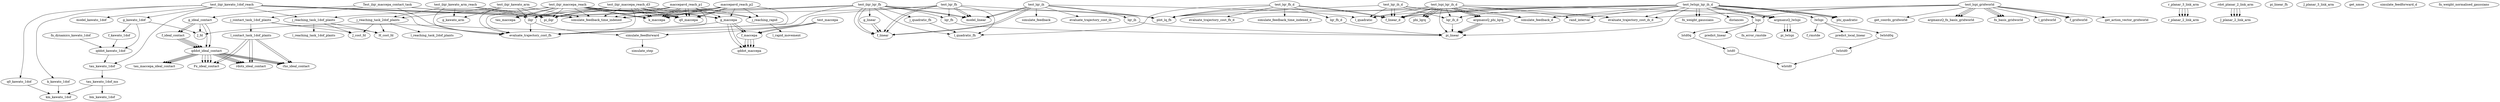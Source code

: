/* Created by mdot for Matlab */
digraph m2html {
  l_contact_task_1dof_plants -> Fx_ideal_contact;
  l_contact_task_1dof_plants -> Fx_ideal_contact;
  l_contact_task_1dof_plants -> rdotx_ideal_contact;
  l_contact_task_1dof_plants -> rdotx_ideal_contact;
  l_contact_task_1dof_plants -> rho_ideal_contact;
  l_contact_task_1dof_plants -> rho_ideal_contact;
  r_planar_3_link_arm -> r_planar_2_link_arm;
  r_planar_3_link_arm -> r_planar_2_link_arm;
  r_planar_3_link_arm -> r_planar_2_link_arm;
  r_planar_3_link_arm -> r_planar_2_link_arm;
  rdot_planar_2_link_arm -> J_planar_2_link_arm;
  rdot_planar_2_link_arm -> J_planar_2_link_arm;
  rdot_planar_2_link_arm -> J_planar_2_link_arm;
  rdot_planar_2_link_arm -> J_planar_2_link_arm;
  test_ilqr_kawato_1dof_reach -> pi_ilqr;
  test_ilqr_kawato_1dof_reach -> g_kawato_1dof;
  test_ilqr_kawato_1dof_reach -> ilqr;
  test_ilqr_kawato_1dof_reach -> j_reaching_task_1dof_plants;
  test_ilqr_kawato_1dof_reach -> k_kawato_1dof;
  test_ilqr_kawato_1dof_reach -> model_kawato_1dof;
  test_ilqr_kawato_1dof_reach -> q0_kawato_1dof;
  test_ilqr_kawato_1dof_reach -> tau_kawato_1dof;
  test_ilqr_kawato_1dof_reach -> simulate_feedback_time_indexed;
  test_ilqr_kawato_1dof_reach -> evaluate_trajectory_cost_fh;
  test_ilqr_kawato_arm -> pi_ilqr;
  test_ilqr_kawato_arm -> g_kawato_arm;
  test_ilqr_kawato_arm -> ilqr;
  test_ilqr_kawato_arm -> j_reaching_task_2dof_plants;
  test_ilqr_kawato_arm -> simulate_feedback_time_indexed;
  test_ilqr_kawato_arm -> evaluate_trajectory_cost_fh;
  test_ilqr_kawato_arm_reach -> pi_ilqr;
  test_ilqr_kawato_arm_reach -> g_kawato_arm;
  test_ilqr_kawato_arm_reach -> ilqr;
  test_ilqr_kawato_arm_reach -> j_reaching_task_2dof_plants;
  test_ilqr_kawato_arm_reach -> simulate_feedback_time_indexed;
  test_ilqr_kawato_arm_reach -> evaluate_trajectory_cost_fh;
  test_ilqr_lqr_fh -> pi_ilqr;
  test_ilqr_lqr_fh -> l_quadratic_fh;
  test_ilqr_lqr_fh -> f_linear;
  test_ilqr_lqr_fh -> f_linear;
  test_ilqr_lqr_fh -> model_linear;
  test_ilqr_lqr_fh -> model_linear;
  test_ilqr_lqr_fh -> g_linear;
  test_ilqr_lqr_fh -> ilqr;
  test_ilqr_lqr_fh -> j_quadratic_fh;
  test_ilqr_lqr_fh -> lqr_fh;
  test_ilqr_lqr_fh -> plot_lq_fh;
  test_ilqr_lqr_fh -> simulate_feedback_time_indexed;
  test_ilqr_lqr_fh -> evaluate_trajectory_cost_fh;
  test_ilqr_maccepa_reach -> pi_ilqr;
  test_ilqr_maccepa_reach -> g_maccepa;
  test_ilqr_maccepa_reach -> ilqr;
  test_ilqr_maccepa_reach -> j_reaching_task_1dof_plants;
  test_ilqr_maccepa_reach -> k_maccepa;
  test_ilqr_maccepa_reach -> k_maccepa;
  test_ilqr_maccepa_reach -> q0_maccepa;
  test_ilqr_maccepa_reach -> q0_maccepa;
  test_ilqr_maccepa_reach -> tau_maccepa;
  test_ilqr_maccepa_reach -> tau_maccepa;
  test_ilqr_maccepa_reach -> simulate_feedback_time_indexed;
  test_ilqr_maccepa_reach -> evaluate_trajectory_cost_fh;
  test_lqr_fh -> l_quadratic_fh;
  test_lqr_fh -> f_linear;
  test_lqr_fh -> f_linear;
  test_lqr_fh -> model_linear;
  test_lqr_fh -> model_linear;
  test_lqr_fh -> lqr_fh;
  test_lqr_fh -> plot_lq_fh;
  test_lqr_fh -> simulate_feedback_time_indexed;
  test_lqr_fh -> evaluate_trajectory_cost_fh;
  test_lqr_fh_d -> l_quadratic_fh;
  test_lqr_fh_d -> f_linear_d;
  test_lqr_fh_d -> f_linear_d;
  test_lqr_fh_d -> lqr_fh_d;
  test_lqr_fh_d -> plot_lq_fh;
  test_lqr_fh_d -> simulate_feedback_time_indexed_d;
  test_lqr_fh_d -> evaluate_trajectory_cost_fh_d;
  test_lqr_ih -> l_quadratic;
  test_lqr_ih -> f_linear;
  test_lqr_ih -> f_linear;
  test_lqr_ih -> model_linear;
  test_lqr_ih -> model_linear;
  test_lqr_ih -> lqr_ih;
  test_lqr_ih -> plot_lq_fh;
  test_lqr_ih -> simulate_feedback;
  test_lqr_ih -> evaluate_trajectory_cost_ih;
  test_lqr_ih_d -> l_quadratic;
  test_lqr_ih_d -> f_linear_d;
  test_lqr_ih_d -> f_linear_d;
  test_lqr_ih_d -> lqr_ih_d;
  test_lqr_ih_d -> plot_lq_fh;
  test_lqr_ih_d -> simulate_feedback_d;
  test_lqr_ih_d -> evaluate_trajectory_cost_ih_d;
  test_lspi_gridworld -> l_gridworld;
  test_lspi_gridworld -> f_gridworld;
  test_lspi_gridworld -> f_gridworld;
  test_lspi_gridworld -> lspi;
  test_lspi_gridworld -> get_action_vector_gridworld;
  test_lspi_gridworld -> get_coords_gridworld;
  test_lspi_gridworld -> simulate_feedback_d;
  test_lspi_gridworld -> evaluate_trajectory_cost_ih_d;
  test_lspi_gridworld -> argmaxuQ_fn_basis_gridworld;
  test_lspi_gridworld -> argmaxuQ_fn_basis_gridworld;
  test_lspi_gridworld -> argmaxuQ_fn_basis_gridworld;
  test_lspi_gridworld -> fn_basis_gridworld;
  test_lspi_gridworld -> fn_basis_gridworld;
  test_lspi_gridworld -> fn_basis_gridworld;
  test_lspi_lqr_ih_d -> pi_linear;
  test_lspi_lqr_ih_d -> l_quadratic;
  test_lspi_lqr_ih_d -> f_linear_d;
  test_lspi_lqr_ih_d -> f_linear_d;
  test_lspi_lqr_ih_d -> lqr_ih_d;
  test_lspi_lqr_ih_d -> lspi;
  test_lspi_lqr_ih_d -> rand_interval;
  test_lspi_lqr_ih_d -> plot_lq_fh;
  test_lspi_lqr_ih_d -> simulate_feedback_d;
  test_lspi_lqr_ih_d -> evaluate_trajectory_cost_ih_d;
  test_lspi_lqr_ih_d -> argmaxuQ_phi_lqrq;
  test_lspi_lqr_ih_d -> argmaxuQ_phi_lqrq;
  test_lspi_lqr_ih_d -> argmaxuQ_phi_lqrq;
  test_lspi_lqr_ih_d -> phi_lqrq;
  test_lspi_lqr_ih_d -> phi_lqrq;
  test_lspi_lqr_ih_d -> phi_lqrq;
  test_lwlspi_lqr_ih_d -> pi_linear;
  test_lwlspi_lqr_ih_d -> l_quadratic;
  test_lwlspi_lqr_ih_d -> f_linear_d;
  test_lwlspi_lqr_ih_d -> f_linear_d;
  test_lwlspi_lqr_ih_d -> lqr_ih_d;
  test_lwlspi_lqr_ih_d -> distances;
  test_lwlspi_lqr_ih_d -> lwlspi;
  test_lwlspi_lqr_ih_d -> rand_interval;
  test_lwlspi_lqr_ih_d -> plot_lq_fh;
  test_lwlspi_lqr_ih_d -> simulate_feedback_d;
  test_lwlspi_lqr_ih_d -> evaluate_trajectory_cost_ih_d;
  test_lwlspi_lqr_ih_d -> argmaxuQ_lwlspi;
  test_lwlspi_lqr_ih_d -> argmaxuQ_lwlspi;
  test_lwlspi_lqr_ih_d -> argmaxuQ_lwlspi;
  test_lwlspi_lqr_ih_d -> phi_quadratic;
  test_lwlspi_lqr_ih_d -> phi_quadratic;
  test_lwlspi_lqr_ih_d -> phi_quadratic;
  test_lwlspi_lqr_ih_d -> fn_weight_gaussians;
  test_lwlspi_lqr_ih_d -> fn_weight_gaussians;
  g_ideal_contact -> J_fd;
  g_ideal_contact -> f_ideal_contact;
  g_ideal_contact -> f_ideal_contact;
  g_ideal_contact -> qddot_ideal_contact;
  g_ideal_contact -> qddot_ideal_contact;
  g_kawato_1dof -> J_fd;
  g_kawato_1dof -> f_kawato_1dof;
  g_kawato_1dof -> qddot_kawato_1dof;
  g_linear -> f_linear;
  g_linear -> f_linear;
  g_maccepa -> J_fd;
  g_maccepa -> f_maccepa;
  g_maccepa -> f_maccepa;
  g_maccepa -> qddot_maccepa;
  g_maccepa -> qddot_maccepa;
  ilqr -> simulate_feedforward;
  ilqr -> evaluate_trajectory_cost_fh;
  j_contact_task_1dof_plants -> l_contact_task_1dof_plants;
  j_contact_task_1dof_plants -> H_cost_fd;
  j_contact_task_1dof_plants -> J_cost_fd;
  j_quadratic_fh -> l_quadratic_fh;
  j_reaching_rapid -> l_rapid_movement;
  j_reaching_task_1dof_plants -> l_reaching_task_1dof_plants;
  j_reaching_task_1dof_plants -> H_cost_fd;
  j_reaching_task_1dof_plants -> J_cost_fd;
  j_reaching_task_2dof_plants -> l_reaching_task_2dof_plants;
  j_reaching_task_2dof_plants -> H_cost_fd;
  j_reaching_task_2dof_plants -> J_cost_fd;
  f_kawato_1dof -> qddot_kawato_1dof;
  fn_dynamics_kawato_1dof -> qddot_kawato_1dof;
  k_kawato_1dof -> km_kawato_1dof;
  q0_kawato_1dof -> km_kawato_1dof;
  qddot_kawato_1dof -> tau_kawato_1dof;
  tau_kawato_1dof -> tau_kawato_1dof_mx;
  tau_kawato_1dof_mx -> bm_kawato_1dof;
  tau_kawato_1dof_mx -> km_kawato_1dof;
  lqr_fh -> pi_linear;
  lqr_fh_d -> pi_linear;
  lqr_ih -> pi_linear;
  lqr_ih_d -> pi_linear;
  lspi -> fn_error_rmstde;
  lspi -> lstd0q;
  lspi -> predict_linear;
  lstd0 -> wlstd0;
  lstd0q -> lstd0;
  lwlspi -> f_rmstde;
  lwlspi -> lwlstd0q;
  lwlspi -> predict_local_linear;
  lwlstd0 -> wlstd0;
  lwlstd0q -> lwlstd0;
  f_ideal_contact -> qddot_ideal_contact;
  f_ideal_contact -> qddot_ideal_contact;
  f_ideal_contact -> qddot_ideal_contact;
  f_ideal_contact -> qddot_ideal_contact;
  f_maccepa -> qddot_maccepa;
  f_maccepa -> qddot_maccepa;
  f_maccepa -> qddot_maccepa;
  f_maccepa -> qddot_maccepa;
  qddot_ideal_contact -> Fx_ideal_contact;
  qddot_ideal_contact -> Fx_ideal_contact;
  qddot_ideal_contact -> rdotx_ideal_contact;
  qddot_ideal_contact -> rdotx_ideal_contact;
  qddot_ideal_contact -> rho_ideal_contact;
  qddot_ideal_contact -> rho_ideal_contact;
  qddot_ideal_contact -> tau_maccepa_ideal_contact;
  qddot_ideal_contact -> tau_maccepa_ideal_contact;
  qddot_ideal_contact -> Fx_ideal_contact;
  qddot_ideal_contact -> Fx_ideal_contact;
  qddot_ideal_contact -> rdotx_ideal_contact;
  qddot_ideal_contact -> rdotx_ideal_contact;
  qddot_ideal_contact -> rho_ideal_contact;
  qddot_ideal_contact -> rho_ideal_contact;
  qddot_ideal_contact -> tau_maccepa_ideal_contact;
  qddot_ideal_contact -> tau_maccepa_ideal_contact;
  test_maccepa -> f_maccepa;
  test_maccepa -> f_maccepa;
  test_maccepa -> simulate_feedforward;
  Test_ilqr_maccepa_contact_task -> pi_ilqr;
  Test_ilqr_maccepa_contact_task -> g_ideal_contact;
  Test_ilqr_maccepa_contact_task -> ilqr;
  Test_ilqr_maccepa_contact_task -> j_contact_task_1dof_plants;
  Test_ilqr_maccepa_contact_task -> simulate_feedback_time_indexed;
  Test_ilqr_maccepa_contact_task -> evaluate_trajectory_cost_fh;
  maccepavd_reach_p1 -> pi_ilqr;
  maccepavd_reach_p1 -> g_maccepa;
  maccepavd_reach_p1 -> ilqr;
  maccepavd_reach_p1 -> j_reaching_rapid;
  maccepavd_reach_p1 -> k_maccepa;
  maccepavd_reach_p1 -> k_maccepa;
  maccepavd_reach_p1 -> q0_maccepa;
  maccepavd_reach_p1 -> q0_maccepa;
  maccepavd_reach_p1 -> simulate_feedback_time_indexed;
  maccepavd_reach_p1 -> evaluate_trajectory_cost_fh;
  maccepavd_reach_p2 -> pi_ilqr;
  maccepavd_reach_p2 -> g_maccepa;
  maccepavd_reach_p2 -> ilqr;
  maccepavd_reach_p2 -> j_reaching_rapid;
  maccepavd_reach_p2 -> k_maccepa;
  maccepavd_reach_p2 -> k_maccepa;
  maccepavd_reach_p2 -> q0_maccepa;
  maccepavd_reach_p2 -> q0_maccepa;
  maccepavd_reach_p2 -> simulate_feedback_time_indexed;
  maccepavd_reach_p2 -> evaluate_trajectory_cost_fh;
  test_ilqr_maccepa_reach_d3 -> pi_ilqr;
  test_ilqr_maccepa_reach_d3 -> g_maccepa;
  test_ilqr_maccepa_reach_d3 -> ilqr;
  test_ilqr_maccepa_reach_d3 -> j_reaching_rapid;
  test_ilqr_maccepa_reach_d3 -> k_maccepa;
  test_ilqr_maccepa_reach_d3 -> k_maccepa;
  test_ilqr_maccepa_reach_d3 -> q0_maccepa;
  test_ilqr_maccepa_reach_d3 -> q0_maccepa;
  test_ilqr_maccepa_reach_d3 -> simulate_feedback_time_indexed;
  test_ilqr_maccepa_reach_d3 -> evaluate_trajectory_cost_fh;
  simulate_feedforward -> simulate_step;
  argmaxuQ_lwlspi -> pi_lwlspi;
  argmaxuQ_lwlspi -> pi_lwlspi;
  argmaxuQ_lwlspi -> pi_lwlspi;
  argmaxuQ_phi_lqrq -> pi_linear;
  argmaxuQ_phi_lqrq -> pi_linear;
  argmaxuQ_phi_lqrq -> pi_linear;

  pi_ilqr [URL="./control/pi_ilqr.html"];
  pi_linear [URL="./control/pi_linear.html"];
  pi_linear_fh [URL="./control/pi_linear_fh.html"];
  pi_lwlspi [URL="./control/pi_lwlspi.html"];
  l_contact_task_1dof_plants [URL="./cost/l_contact_task_1dof_plants.html"];
  l_gridworld [URL="./cost/l_gridworld.html"];
  l_quadratic [URL="./cost/l_quadratic.html"];
  l_quadratic_fh [URL="./cost/l_quadratic_fh.html"];
  l_rapid_movement [URL="./cost/l_rapid_movement.html"];
  l_reaching_task_1dof_plants [URL="./cost/l_reaching_task_1dof_plants.html"];
  l_reaching_task_2dof_plants [URL="./cost/l_reaching_task_2dof_plants.html"];
  f_gridworld [URL="./dynamics/f/f_gridworld.html"];
  f_gridworld [URL="./dynamics/f/f_gridworld.html"];
  f_linear [URL="./dynamics/f/f_linear.html"];
  f_linear [URL="./dynamics/f/f_linear.html"];
  f_linear_d [URL="./dynamics/f/f_linear_d.html"];
  f_linear_d [URL="./dynamics/f/f_linear_d.html"];
  J_planar_2_link_arm [URL="./dynamics/kinematics/J_planar_2_link_arm.html"];
  J_planar_2_link_arm [URL="./dynamics/kinematics/J_planar_2_link_arm.html"];
  J_planar_3_link_arm [URL="./dynamics/kinematics/J_planar_3_link_arm.html"];
  J_planar_3_link_arm [URL="./dynamics/kinematics/J_planar_3_link_arm.html"];
  r_planar_2_link_arm [URL="./dynamics/kinematics/r_planar_2_link_arm.html"];
  r_planar_2_link_arm [URL="./dynamics/kinematics/r_planar_2_link_arm.html"];
  r_planar_3_link_arm [URL="./dynamics/kinematics/r_planar_3_link_arm.html"];
  r_planar_3_link_arm [URL="./dynamics/kinematics/r_planar_3_link_arm.html"];
  rdot_planar_2_link_arm [URL="./dynamics/kinematics/rdot_planar_2_link_arm.html"];
  rdot_planar_2_link_arm [URL="./dynamics/kinematics/rdot_planar_2_link_arm.html"];
  model_linear [URL="./dynamics/models/model_linear.html"];
  model_linear [URL="./dynamics/models/model_linear.html"];
  f_rmstde [URL="./error/f_rmstde.html"];
  fn_error_rmstde [URL="./error/fn_error_rmstde.html"];
  get_nmse [URL="./error/get_nmse.html"];
  test_ilqr_kawato_1dof_reach [URL="./examples/test_ilqr_kawato_1dof_reach.html"];
  test_ilqr_kawato_arm [URL="./examples/test_ilqr_kawato_arm.html"];
  test_ilqr_kawato_arm_reach [URL="./examples/test_ilqr_kawato_arm_reach.html"];
  test_ilqr_lqr_fh [URL="./examples/test_ilqr_lqr_fh.html"];
  test_ilqr_maccepa_reach [URL="./examples/test_ilqr_maccepa_reach.html"];
  test_lqr_fh [URL="./examples/test_lqr_fh.html"];
  test_lqr_fh_d [URL="./examples/test_lqr_fh_d.html"];
  test_lqr_ih [URL="./examples/test_lqr_ih.html"];
  test_lqr_ih_d [URL="./examples/test_lqr_ih_d.html"];
  test_lspi_gridworld [URL="./examples/test_lspi_gridworld.html"];
  test_lspi_lqr_ih_d [URL="./examples/test_lspi_lqr_ih_d.html"];
  test_lwlspi_lqr_ih_d [URL="./examples/test_lwlspi_lqr_ih_d.html"];
  H_cost_fd [URL="./ilqg/H_cost_fd.html"];
  J_cost_fd [URL="./ilqg/J_cost_fd.html"];
  J_fd [URL="./ilqg/J_fd.html"];
  g_ideal_contact [URL="./ilqg/g_ideal_contact.html"];
  g_kawato_1dof [URL="./ilqg/g_kawato_1dof.html"];
  g_kawato_arm [URL="./ilqg/g_kawato_arm.html"];
  g_linear [URL="./ilqg/g_linear.html"];
  g_maccepa [URL="./ilqg/g_maccepa.html"];
  ilqr [URL="./ilqg/ilqr.html"];
  j_contact_task_1dof_plants [URL="./ilqg/j_contact_task_1dof_plants.html"];
  j_quadratic_fh [URL="./ilqg/j_quadratic_fh.html"];
  j_reaching_rapid [URL="./ilqg/j_reaching_rapid.html"];
  j_reaching_task_1dof_plants [URL="./ilqg/j_reaching_task_1dof_plants.html"];
  j_reaching_task_2dof_plants [URL="./ilqg/j_reaching_task_2dof_plants.html"];
  bm_kawato_1dof [URL="./kawato_1dof/bm_kawato_1dof.html"];
  f_kawato_1dof [URL="./kawato_1dof/f_kawato_1dof.html"];
  fn_dynamics_kawato_1dof [URL="./kawato_1dof/fn_dynamics_kawato_1dof.html"];
  k_kawato_1dof [URL="./kawato_1dof/k_kawato_1dof.html"];
  km_kawato_1dof [URL="./kawato_1dof/km_kawato_1dof.html"];
  model_kawato_1dof [URL="./kawato_1dof/model_kawato_1dof.html"];
  q0_kawato_1dof [URL="./kawato_1dof/q0_kawato_1dof.html"];
  qddot_kawato_1dof [URL="./kawato_1dof/qddot_kawato_1dof.html"];
  tau_kawato_1dof [URL="./kawato_1dof/tau_kawato_1dof.html"];
  tau_kawato_1dof_mx [URL="./kawato_1dof/tau_kawato_1dof_mx.html"];
  lqr_fh [URL="./lqr/lqr_fh.html"];
  lqr_fh_d [URL="./lqr/lqr_fh_d.html"];
  lqr_ih [URL="./lqr/lqr_ih.html"];
  lqr_ih_d [URL="./lqr/lqr_ih_d.html"];
  distances [URL="./lspi/distances.html"];
  lspi [URL="./lspi/lspi.html"];
  lstd0 [URL="./lspi/lstd0.html"];
  lstd0q [URL="./lspi/lstd0q.html"];
  lwlspi [URL="./lspi/lwlspi.html"];
  lwlstd0 [URL="./lspi/lwlstd0.html"];
  lwlstd0q [URL="./lspi/lwlstd0q.html"];
  rand_interval [URL="./lspi/rand_interval.html"];
  wlstd0 [URL="./lspi/wlstd0.html"];
  Fx_ideal_contact [URL="./maccepa/m-files/Fx_ideal_contact.html"];
  Fx_ideal_contact [URL="./maccepa/m-files/Fx_ideal_contact.html"];
  f_ideal_contact [URL="./maccepa/m-files/f_ideal_contact.html"];
  f_ideal_contact [URL="./maccepa/m-files/f_ideal_contact.html"];
  f_maccepa [URL="./maccepa/m-files/f_maccepa.html"];
  f_maccepa [URL="./maccepa/m-files/f_maccepa.html"];
  k_maccepa [URL="./maccepa/m-files/k_maccepa.html"];
  k_maccepa [URL="./maccepa/m-files/k_maccepa.html"];
  q0_maccepa [URL="./maccepa/m-files/q0_maccepa.html"];
  q0_maccepa [URL="./maccepa/m-files/q0_maccepa.html"];
  qddot_ideal_contact [URL="./maccepa/m-files/qddot_ideal_contact.html"];
  qddot_ideal_contact [URL="./maccepa/m-files/qddot_ideal_contact.html"];
  qddot_maccepa [URL="./maccepa/m-files/qddot_maccepa.html"];
  qddot_maccepa [URL="./maccepa/m-files/qddot_maccepa.html"];
  rdotx_ideal_contact [URL="./maccepa/m-files/rdotx_ideal_contact.html"];
  rdotx_ideal_contact [URL="./maccepa/m-files/rdotx_ideal_contact.html"];
  rho_ideal_contact [URL="./maccepa/m-files/rho_ideal_contact.html"];
  rho_ideal_contact [URL="./maccepa/m-files/rho_ideal_contact.html"];
  tau_maccepa [URL="./maccepa/m-files/tau_maccepa.html"];
  tau_maccepa [URL="./maccepa/m-files/tau_maccepa.html"];
  tau_maccepa_ideal_contact [URL="./maccepa/m-files/tau_maccepa_ideal_contact.html"];
  tau_maccepa_ideal_contact [URL="./maccepa/m-files/tau_maccepa_ideal_contact.html"];
  test_maccepa [URL="./maccepa/test_maccepa.html"];
  Test_ilqr_maccepa_contact_task [URL="./optimize/Test_ilqr_maccepa_contact_task.html"];
  maccepavd_reach_p1 [URL="./optimize/maccepavd_reach_p1.html"];
  maccepavd_reach_p2 [URL="./optimize/maccepavd_reach_p2.html"];
  test_ilqr_maccepa_reach_d3 [URL="./optimize/test_ilqr_maccepa_reach_d3.html"];
  get_action_vector_gridworld [URL="./plot/get_action_vector_gridworld.html"];
  get_coords_gridworld [URL="./plot/get_coords_gridworld.html"];
  plot_lq_fh [URL="./plot/plot_lq_fh.html"];
  predict_linear [URL="./predict/predict_linear.html"];
  predict_local_linear [URL="./predict/predict_local_linear.html"];
  simulate_feedback [URL="./simulate/simulate_feedback.html"];
  simulate_feedback_d [URL="./simulate/simulate_feedback_d.html"];
  simulate_feedback_time_indexed [URL="./simulate/simulate_feedback_time_indexed.html"];
  simulate_feedback_time_indexed_d [URL="./simulate/simulate_feedback_time_indexed_d.html"];
  simulate_feedforward [URL="./simulate/simulate_feedforward.html"];
  simulate_feedforward_d [URL="./simulate/simulate_feedforward_d.html"];
  simulate_step [URL="./simulate/simulate_step.html"];
  evaluate_trajectory_cost_fh [URL="./value/evaluate_trajectory_cost_fh.html"];
  evaluate_trajectory_cost_fh_d [URL="./value/evaluate_trajectory_cost_fh_d.html"];
  evaluate_trajectory_cost_ih [URL="./value/evaluate_trajectory_cost_ih.html"];
  evaluate_trajectory_cost_ih_d [URL="./value/evaluate_trajectory_cost_ih_d.html"];
  argmaxuQ_fn_basis_gridworld [URL="./value/q/argmaxuq/argmaxuQ_fn_basis_gridworld.html"];
  argmaxuQ_fn_basis_gridworld [URL="./value/q/argmaxuq/argmaxuQ_fn_basis_gridworld.html"];
  argmaxuQ_fn_basis_gridworld [URL="./value/q/argmaxuq/argmaxuQ_fn_basis_gridworld.html"];
  argmaxuQ_lwlspi [URL="./value/q/argmaxuq/argmaxuQ_lwlspi.html"];
  argmaxuQ_lwlspi [URL="./value/q/argmaxuq/argmaxuQ_lwlspi.html"];
  argmaxuQ_lwlspi [URL="./value/q/argmaxuq/argmaxuQ_lwlspi.html"];
  argmaxuQ_phi_lqrq [URL="./value/q/argmaxuq/argmaxuQ_phi_lqrq.html"];
  argmaxuQ_phi_lqrq [URL="./value/q/argmaxuq/argmaxuQ_phi_lqrq.html"];
  argmaxuQ_phi_lqrq [URL="./value/q/argmaxuq/argmaxuQ_phi_lqrq.html"];
  fn_basis_gridworld [URL="./value/q/basisfns/fn_basis_gridworld.html"];
  fn_basis_gridworld [URL="./value/q/basisfns/fn_basis_gridworld.html"];
  fn_basis_gridworld [URL="./value/q/basisfns/fn_basis_gridworld.html"];
  phi_lqrq [URL="./value/q/basisfns/phi_lqrq.html"];
  phi_lqrq [URL="./value/q/basisfns/phi_lqrq.html"];
  phi_lqrq [URL="./value/q/basisfns/phi_lqrq.html"];
  phi_quadratic [URL="./value/q/basisfns/phi_quadratic.html"];
  phi_quadratic [URL="./value/q/basisfns/phi_quadratic.html"];
  phi_quadratic [URL="./value/q/basisfns/phi_quadratic.html"];
  fn_weight_gaussians [URL="./value/weights/fn_weight_gaussians.html"];
  fn_weight_gaussians [URL="./value/weights/fn_weight_gaussians.html"];
  fn_weight_normalised_gaussians [URL="./value/weights/fn_weight_normalised_gaussians.html"];
  fn_weight_normalised_gaussians [URL="./value/weights/fn_weight_normalised_gaussians.html"];
}